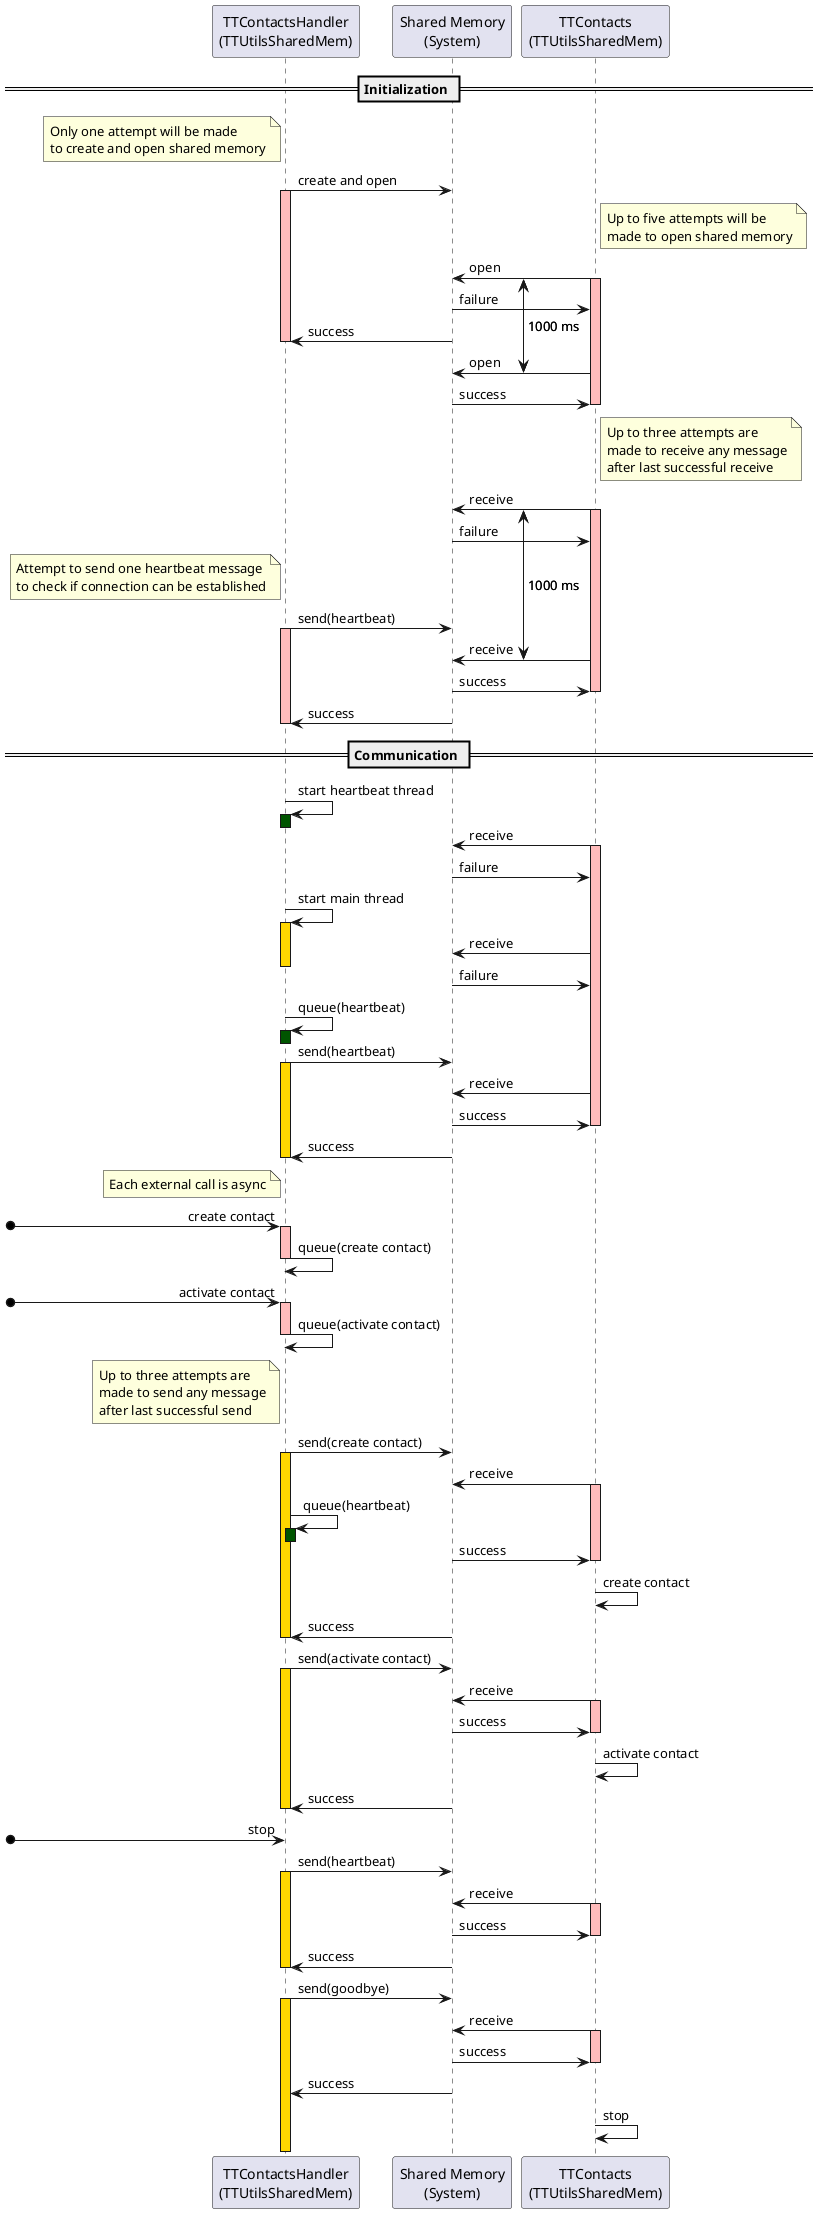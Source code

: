 @startuml
!pragma teoz true

participant "TTContactsHandler\n(TTUtilsSharedMem)" as TTContactsHandler
participant "Shared Memory\n(System)" as TTUtilsSharedMem
participant "TTContacts\n(TTUtilsSharedMem)" as TTContacts

== Initialization ==
note left of TTContactsHandler
Only one attempt will be made
to create and open shared memory
end note
TTContactsHandler -> TTUtilsSharedMem : create and open
activate TTContactsHandler #FFBBBB
note right of TTContacts
Up to five attempts will be
made to open shared memory
end note
{first_open} TTContacts -> TTUtilsSharedMem : open
activate TTContacts #FFBBBB
TTUtilsSharedMem -> TTContacts : failure
TTUtilsSharedMem -> TTContactsHandler : success
deactivate TTContactsHandler
{second_open} TTContacts -> TTUtilsSharedMem : open
{first_open} <-> {second_open} : 1000 ms
TTUtilsSharedMem -> TTContacts : success
deactivate TTContacts
note right of TTContacts
Up to three attempts are
made to receive any message
after last successful receive
end note
{first_receive} TTContacts -> TTUtilsSharedMem : receive
activate TTContacts #FFBBBB
TTUtilsSharedMem -> TTContacts : failure
note left of TTContactsHandler
Attempt to send one heartbeat message
to check if connection can be established
end note
TTContactsHandler -> TTUtilsSharedMem : send(heartbeat)
activate TTContactsHandler #FFBBBB
{second_receive} TTContacts -> TTUtilsSharedMem : receive
{first_receive} <-> {second_receive} : 1000 ms
TTUtilsSharedMem -> TTContacts : success
deactivate TTContacts
TTUtilsSharedMem -> TTContactsHandler : success
deactivate TTContactsHandler

== Communication ==
TTContactsHandler -> TTContactsHandler : start heartbeat thread
activate TTContactsHandler #005500
deactivate TTContactsHandler
TTContacts -> TTUtilsSharedMem : receive
activate TTContacts #FFBBBB
TTUtilsSharedMem -> TTContacts : failure
TTContactsHandler -> TTContactsHandler : start main thread
activate TTContactsHandler #gold
TTContacts -> TTUtilsSharedMem : receive
deactivate TTContactsHandler
TTUtilsSharedMem -> TTContacts : failure

TTContactsHandler -> TTContactsHandler : queue(heartbeat)
activate TTContactsHandler #005500
deactivate TTContactsHandler
TTContactsHandler -> TTUtilsSharedMem : send(heartbeat)
activate TTContactsHandler #gold
TTContacts -> TTUtilsSharedMem : receive
TTUtilsSharedMem -> TTContacts : success
deactivate TTContacts
TTUtilsSharedMem -> TTContactsHandler : success
deactivate TTContactsHandler

note left of TTContactsHandler
Each external call is async
end note
[o-> TTContactsHandler : create contact
activate TTContactsHandler #FFBBBB
TTContactsHandler -> TTContactsHandler : queue(create contact)
deactivate TTContactsHandler
[o-> TTContactsHandler : activate contact
activate TTContactsHandler #FFBBBB
TTContactsHandler -> TTContactsHandler : queue(activate contact)
deactivate TTContactsHandler
note left of TTContactsHandler
Up to three attempts are
made to send any message
after last successful send
end note
TTContactsHandler -> TTUtilsSharedMem : send(create contact)
activate TTContactsHandler #gold
TTContacts -> TTUtilsSharedMem : receive
activate TTContacts #FFBBBB
TTContactsHandler -> TTContactsHandler : queue(heartbeat)
activate TTContactsHandler #005500
deactivate TTContactsHandler
TTUtilsSharedMem -> TTContacts : success
deactivate TTContacts
TTContacts -> TTContacts : create contact
TTUtilsSharedMem -> TTContactsHandler : success
deactivate TTContactsHandler
TTContactsHandler -> TTUtilsSharedMem : send(activate contact)
activate TTContactsHandler #gold
TTContacts -> TTUtilsSharedMem : receive
activate TTContacts #FFBBBB
TTUtilsSharedMem -> TTContacts : success
deactivate TTContacts
TTContacts -> TTContacts : activate contact
TTUtilsSharedMem -> TTContactsHandler : success
deactivate TTContactsHandler
[o-> TTContactsHandler : stop
TTContactsHandler -> TTUtilsSharedMem : send(heartbeat)
activate TTContactsHandler #gold
TTContacts -> TTUtilsSharedMem : receive
activate TTContacts #FFBBBB
TTUtilsSharedMem -> TTContacts : success
deactivate TTContacts
TTUtilsSharedMem -> TTContactsHandler : success
deactivate TTContactsHandler
TTContactsHandler -> TTUtilsSharedMem : send(goodbye)
activate TTContactsHandler #gold
TTContacts -> TTUtilsSharedMem : receive
activate TTContacts #FFBBBB
TTUtilsSharedMem -> TTContacts : success
deactivate TTContacts
TTUtilsSharedMem -> TTContactsHandler : success
TTContacts -> TTContacts : stop
deactivate TTContactsHandler
@enduml